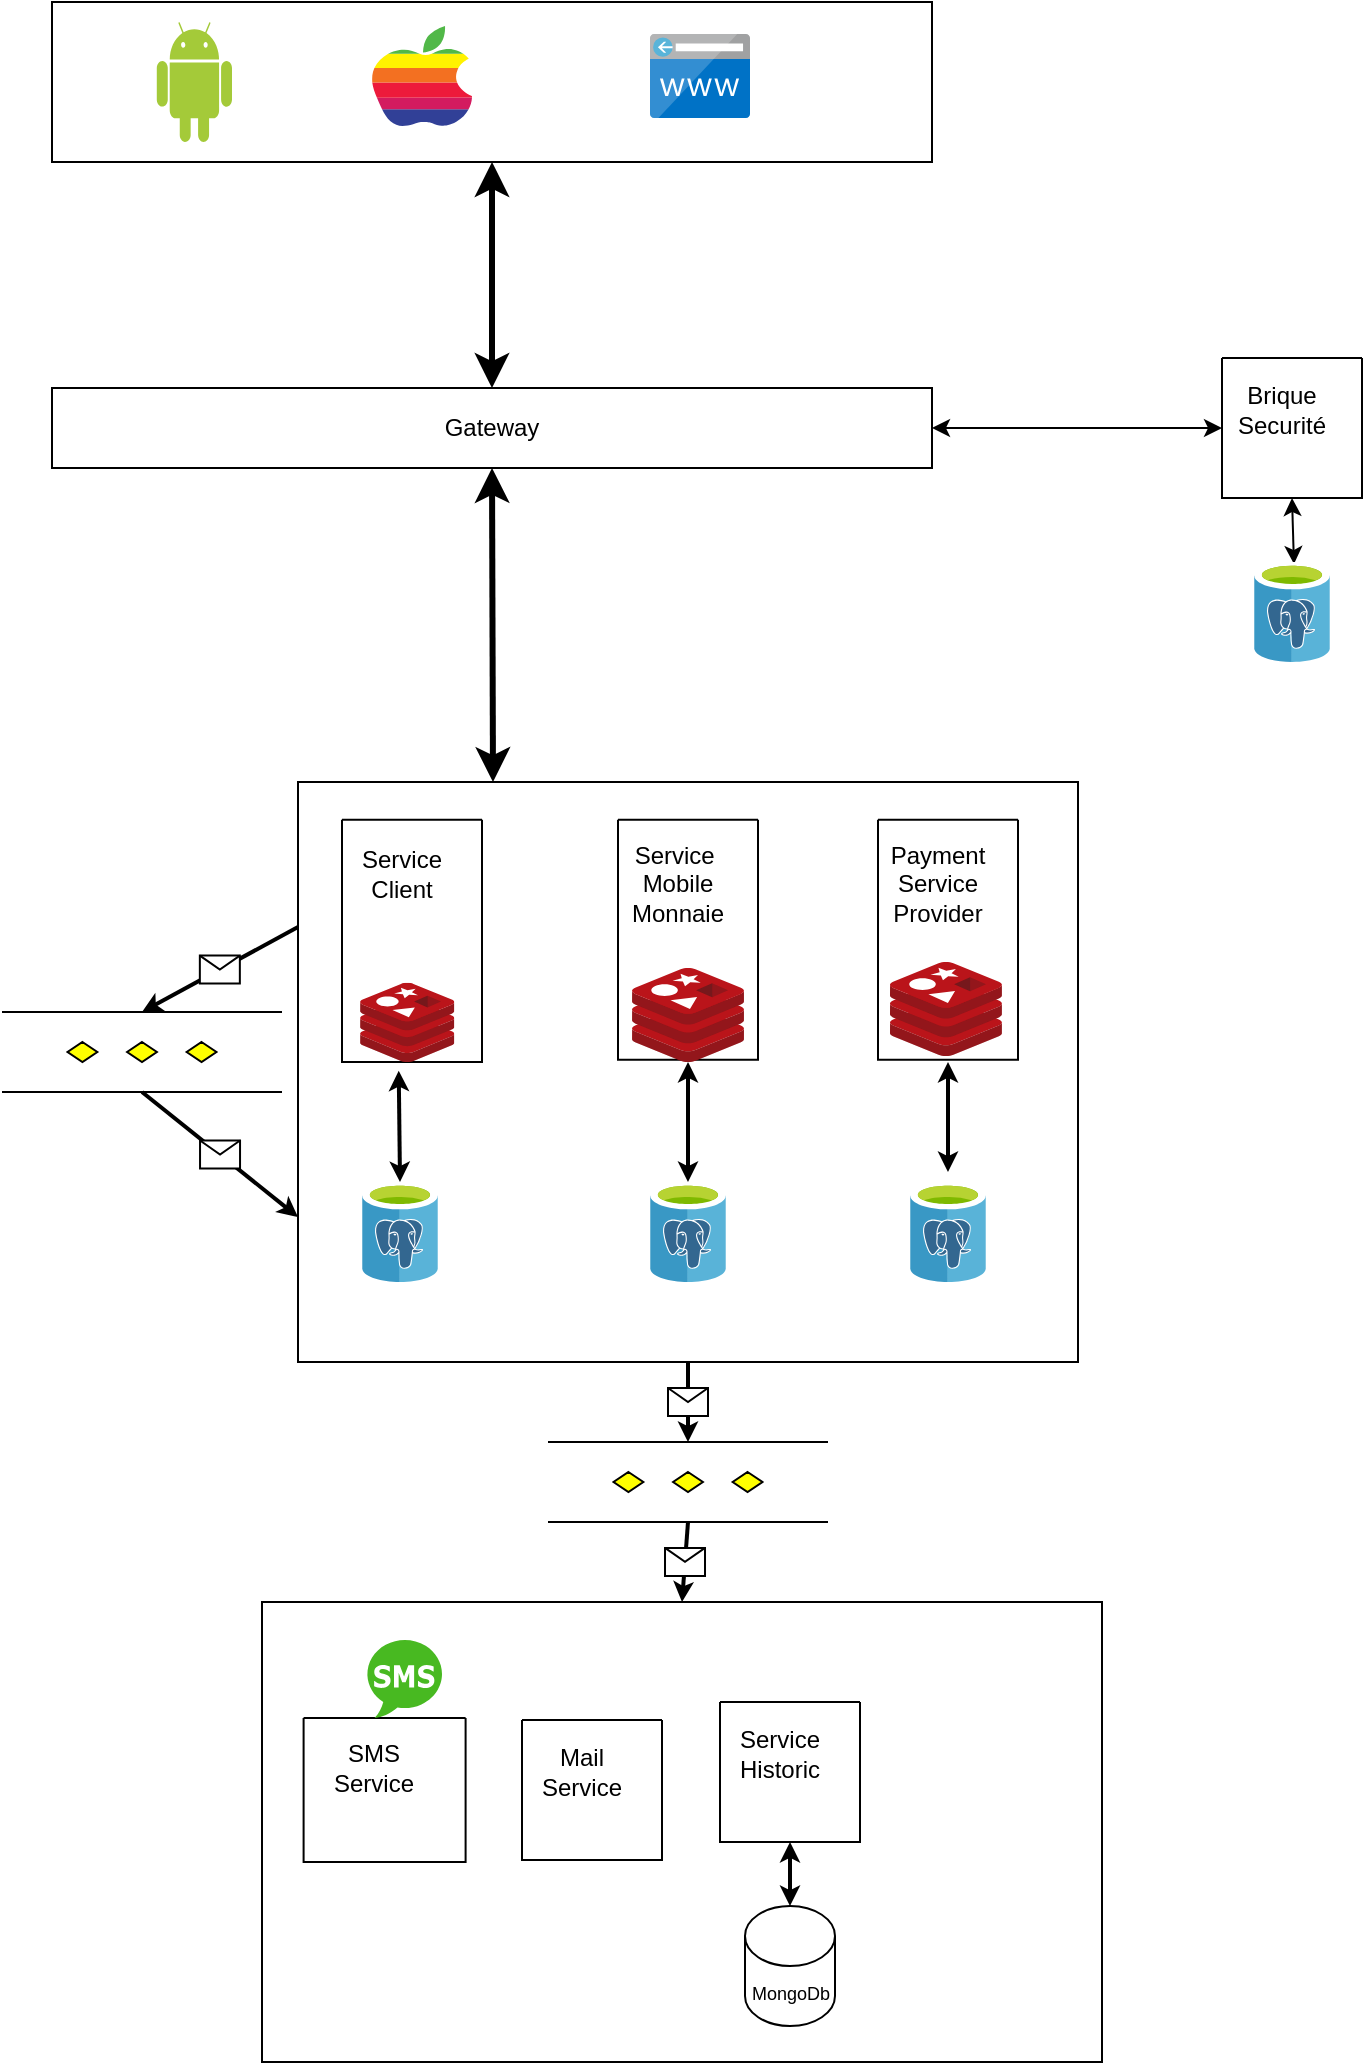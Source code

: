 <mxfile version="14.6.6" type="github">
  <diagram id="ayAXbetKZfTn56K7Ly4m" name="Page-1">
    <mxGraphModel dx="1422" dy="762" grid="1" gridSize="10" guides="1" tooltips="1" connect="1" arrows="1" fold="1" page="1" pageScale="1" pageWidth="827" pageHeight="1169" math="0" shadow="0">
      <root>
        <mxCell id="0" />
        <mxCell id="1" parent="0" />
        <mxCell id="Q5VdDlsGaHXyvONEkWbe-1" value="" style="rounded=0;whiteSpace=wrap;html=1;" parent="1" vertex="1">
          <mxGeometry x="55" y="40" width="440" height="80" as="geometry" />
        </mxCell>
        <mxCell id="Q5VdDlsGaHXyvONEkWbe-7" value="Gateway" style="rounded=0;whiteSpace=wrap;html=1;" parent="1" vertex="1">
          <mxGeometry x="55" y="233" width="440" height="40" as="geometry" />
        </mxCell>
        <mxCell id="Q5VdDlsGaHXyvONEkWbe-10" value="" style="endArrow=classic;startArrow=classic;html=1;shadow=0;strokeColor=#000000;entryX=0.5;entryY=1;entryDx=0;entryDy=0;exitX=0.25;exitY=0;exitDx=0;exitDy=0;endSize=8;startSize=8;strokeWidth=3;" parent="1" source="Q5VdDlsGaHXyvONEkWbe-3" target="Q5VdDlsGaHXyvONEkWbe-7" edge="1">
          <mxGeometry width="50" height="50" relative="1" as="geometry">
            <mxPoint x="430" y="300" as="sourcePoint" />
            <mxPoint x="440" y="370" as="targetPoint" />
          </mxGeometry>
        </mxCell>
        <mxCell id="Q5VdDlsGaHXyvONEkWbe-11" value="" style="endArrow=classic;startArrow=classic;html=1;shadow=0;startSize=8;endSize=8;strokeColor=#000000;strokeWidth=3;exitX=0.5;exitY=0;exitDx=0;exitDy=0;entryX=0.5;entryY=1;entryDx=0;entryDy=0;" parent="1" source="Q5VdDlsGaHXyvONEkWbe-7" target="Q5VdDlsGaHXyvONEkWbe-1" edge="1">
          <mxGeometry width="50" height="50" relative="1" as="geometry">
            <mxPoint x="379" y="170" as="sourcePoint" />
            <mxPoint x="429" y="120" as="targetPoint" />
          </mxGeometry>
        </mxCell>
        <mxCell id="Q5VdDlsGaHXyvONEkWbe-55" value="" style="verticalLabelPosition=bottom;verticalAlign=top;html=1;shape=mxgraph.flowchart.parallel_mode;pointerEvents=1" parent="1" vertex="1">
          <mxGeometry x="303" y="760" width="140" height="40" as="geometry" />
        </mxCell>
        <mxCell id="Q5VdDlsGaHXyvONEkWbe-56" value="" style="endArrow=classic;html=1;shadow=0;startSize=4;endSize=4;strokeColor=#000000;strokeWidth=2;exitX=0.5;exitY=1;exitDx=0;exitDy=0;entryX=0.5;entryY=0;entryDx=0;entryDy=0;entryPerimeter=0;" parent="1" source="Q5VdDlsGaHXyvONEkWbe-3" target="Q5VdDlsGaHXyvONEkWbe-55" edge="1">
          <mxGeometry relative="1" as="geometry">
            <mxPoint x="360" y="650" as="sourcePoint" />
            <mxPoint x="460" y="650" as="targetPoint" />
          </mxGeometry>
        </mxCell>
        <mxCell id="Q5VdDlsGaHXyvONEkWbe-57" value="" style="shape=message;html=1;outlineConnect=0;" parent="Q5VdDlsGaHXyvONEkWbe-56" vertex="1">
          <mxGeometry width="20" height="14" relative="1" as="geometry">
            <mxPoint x="-10" y="-7" as="offset" />
          </mxGeometry>
        </mxCell>
        <mxCell id="Q5VdDlsGaHXyvONEkWbe-58" value="" style="endArrow=classic;html=1;shadow=0;startSize=4;endSize=4;strokeColor=#000000;strokeWidth=2;exitX=0.5;exitY=1;exitDx=0;exitDy=0;exitPerimeter=0;entryX=0.5;entryY=0;entryDx=0;entryDy=0;" parent="1" source="Q5VdDlsGaHXyvONEkWbe-55" target="Q5VdDlsGaHXyvONEkWbe-51" edge="1">
          <mxGeometry relative="1" as="geometry">
            <mxPoint x="360" y="750" as="sourcePoint" />
            <mxPoint x="460" y="750" as="targetPoint" />
          </mxGeometry>
        </mxCell>
        <mxCell id="Q5VdDlsGaHXyvONEkWbe-59" value="" style="shape=message;html=1;outlineConnect=0;" parent="Q5VdDlsGaHXyvONEkWbe-58" vertex="1">
          <mxGeometry width="20" height="14" relative="1" as="geometry">
            <mxPoint x="-10" y="-7" as="offset" />
          </mxGeometry>
        </mxCell>
        <mxCell id="pgtfqBvZf05g2Nl97JM0-1" value="" style="swimlane;startSize=0;" vertex="1" parent="1">
          <mxGeometry x="640" y="218" width="70" height="70" as="geometry" />
        </mxCell>
        <mxCell id="pgtfqBvZf05g2Nl97JM0-2" value="Brique Securité" style="text;html=1;strokeColor=none;fillColor=none;align=center;verticalAlign=middle;whiteSpace=wrap;rounded=0;" vertex="1" parent="pgtfqBvZf05g2Nl97JM0-1">
          <mxGeometry x="10" y="15.77" width="40" height="20" as="geometry" />
        </mxCell>
        <mxCell id="pgtfqBvZf05g2Nl97JM0-4" value="" style="endArrow=classic;startArrow=classic;html=1;entryX=0.5;entryY=1;entryDx=0;entryDy=0;exitX=0.526;exitY=0.02;exitDx=0;exitDy=0;exitPerimeter=0;" edge="1" parent="1" source="pgtfqBvZf05g2Nl97JM0-14" target="pgtfqBvZf05g2Nl97JM0-1">
          <mxGeometry width="50" height="50" relative="1" as="geometry">
            <mxPoint x="675" y="410" as="sourcePoint" />
            <mxPoint x="440" y="330" as="targetPoint" />
          </mxGeometry>
        </mxCell>
        <mxCell id="pgtfqBvZf05g2Nl97JM0-5" value="" style="endArrow=classic;startArrow=classic;html=1;entryX=1;entryY=0.5;entryDx=0;entryDy=0;exitX=0;exitY=0.5;exitDx=0;exitDy=0;" edge="1" parent="1" source="pgtfqBvZf05g2Nl97JM0-1" target="Q5VdDlsGaHXyvONEkWbe-7">
          <mxGeometry width="50" height="50" relative="1" as="geometry">
            <mxPoint x="390" y="380" as="sourcePoint" />
            <mxPoint x="440" y="330" as="targetPoint" />
          </mxGeometry>
        </mxCell>
        <mxCell id="pgtfqBvZf05g2Nl97JM0-14" value="" style="aspect=fixed;html=1;points=[];align=center;image;fontSize=12;image=img/lib/mscae/Azure_Database_for_PostgreSQL_servers.svg;" vertex="1" parent="1">
          <mxGeometry x="656" y="320" width="38" height="50" as="geometry" />
        </mxCell>
        <mxCell id="pgtfqBvZf05g2Nl97JM0-15" value="" style="dashed=0;outlineConnect=0;html=1;align=center;labelPosition=center;verticalLabelPosition=bottom;verticalAlign=top;shape=mxgraph.weblogos.android;fillColor=#A4CA39;strokeColor=none" vertex="1" parent="1">
          <mxGeometry x="107.4" y="50" width="37.6" height="60" as="geometry" />
        </mxCell>
        <mxCell id="pgtfqBvZf05g2Nl97JM0-16" value="" style="dashed=0;outlineConnect=0;html=1;align=center;labelPosition=center;verticalLabelPosition=bottom;verticalAlign=top;shape=mxgraph.weblogos.apple_classic" vertex="1" parent="1">
          <mxGeometry x="215" y="52" width="50" height="50" as="geometry" />
        </mxCell>
        <mxCell id="pgtfqBvZf05g2Nl97JM0-18" value="" style="aspect=fixed;html=1;points=[];align=center;image;fontSize=12;image=img/lib/mscae/CustomDomain.svg;" vertex="1" parent="1">
          <mxGeometry x="354" y="56" width="50" height="42" as="geometry" />
        </mxCell>
        <mxCell id="pgtfqBvZf05g2Nl97JM0-20" value="" style="group" vertex="1" connectable="0" parent="1">
          <mxGeometry x="30" y="430" width="538" height="290" as="geometry" />
        </mxCell>
        <mxCell id="Q5VdDlsGaHXyvONEkWbe-42" value="" style="group" parent="pgtfqBvZf05g2Nl97JM0-20" vertex="1" connectable="0">
          <mxGeometry x="148" width="390" height="290" as="geometry" />
        </mxCell>
        <mxCell id="Q5VdDlsGaHXyvONEkWbe-29" value="" style="group" parent="Q5VdDlsGaHXyvONEkWbe-42" vertex="1" connectable="0">
          <mxGeometry width="390" height="290" as="geometry" />
        </mxCell>
        <mxCell id="Q5VdDlsGaHXyvONEkWbe-3" value="" style="rounded=0;whiteSpace=wrap;html=1;" parent="Q5VdDlsGaHXyvONEkWbe-29" vertex="1">
          <mxGeometry width="390" height="290" as="geometry" />
        </mxCell>
        <mxCell id="Q5VdDlsGaHXyvONEkWbe-41" value="" style="endArrow=classic;startArrow=classic;html=1;shadow=0;startSize=4;endSize=4;strokeColor=#000000;strokeWidth=2;entryX=0.5;entryY=-0.1;entryDx=0;entryDy=0;entryPerimeter=0;exitX=0.5;exitY=1;exitDx=0;exitDy=0;" parent="Q5VdDlsGaHXyvONEkWbe-29" target="pgtfqBvZf05g2Nl97JM0-12" edge="1">
          <mxGeometry width="50" height="50" relative="1" as="geometry">
            <mxPoint x="325" y="140" as="sourcePoint" />
            <mxPoint x="326" y="200" as="targetPoint" />
          </mxGeometry>
        </mxCell>
        <mxCell id="Q5VdDlsGaHXyvONEkWbe-17" value="" style="group" parent="Q5VdDlsGaHXyvONEkWbe-29" vertex="1" connectable="0">
          <mxGeometry x="22" y="18.85" width="70" height="121.15" as="geometry" />
        </mxCell>
        <mxCell id="Q5VdDlsGaHXyvONEkWbe-18" value="" style="swimlane;startSize=0;" parent="Q5VdDlsGaHXyvONEkWbe-17" vertex="1">
          <mxGeometry width="70" height="121.15" as="geometry" />
        </mxCell>
        <mxCell id="pgtfqBvZf05g2Nl97JM0-6" value="" style="aspect=fixed;html=1;points=[];align=center;image;fontSize=12;image=img/lib/mscae/Cache_Redis_Product.svg;" vertex="1" parent="Q5VdDlsGaHXyvONEkWbe-18">
          <mxGeometry x="9.05" y="81.586" width="47.098" height="39.564" as="geometry" />
        </mxCell>
        <mxCell id="Q5VdDlsGaHXyvONEkWbe-20" value="Service Client" style="text;html=1;strokeColor=none;fillColor=none;align=center;verticalAlign=middle;whiteSpace=wrap;rounded=0;" parent="Q5VdDlsGaHXyvONEkWbe-17" vertex="1">
          <mxGeometry x="10" y="20.397" width="40" height="13.598" as="geometry" />
        </mxCell>
        <mxCell id="pgtfqBvZf05g2Nl97JM0-9" value="" style="group" vertex="1" connectable="0" parent="Q5VdDlsGaHXyvONEkWbe-29">
          <mxGeometry x="160" y="18.85" width="70" height="121.15" as="geometry" />
        </mxCell>
        <mxCell id="Q5VdDlsGaHXyvONEkWbe-21" value="" style="group" parent="pgtfqBvZf05g2Nl97JM0-9" vertex="1" connectable="0">
          <mxGeometry width="70" height="121.15" as="geometry" />
        </mxCell>
        <mxCell id="Q5VdDlsGaHXyvONEkWbe-22" value="" style="swimlane;startSize=0;" parent="Q5VdDlsGaHXyvONEkWbe-21" vertex="1">
          <mxGeometry width="70" height="120" as="geometry" />
        </mxCell>
        <mxCell id="Q5VdDlsGaHXyvONEkWbe-24" value="Service&amp;nbsp; Mobile Monnaie" style="text;html=1;strokeColor=none;fillColor=none;align=center;verticalAlign=middle;whiteSpace=wrap;rounded=0;" parent="Q5VdDlsGaHXyvONEkWbe-21" vertex="1">
          <mxGeometry x="10" y="24.23" width="40" height="16.153" as="geometry" />
        </mxCell>
        <mxCell id="pgtfqBvZf05g2Nl97JM0-8" value="" style="aspect=fixed;html=1;points=[];align=center;image;fontSize=12;image=img/lib/mscae/Cache_Redis_Product.svg;" vertex="1" parent="pgtfqBvZf05g2Nl97JM0-9">
          <mxGeometry x="7.03" y="74.15" width="55.95" height="47" as="geometry" />
        </mxCell>
        <mxCell id="pgtfqBvZf05g2Nl97JM0-10" value="" style="group" vertex="1" connectable="0" parent="Q5VdDlsGaHXyvONEkWbe-29">
          <mxGeometry x="290" y="18.85" width="70" height="121.15" as="geometry" />
        </mxCell>
        <mxCell id="Q5VdDlsGaHXyvONEkWbe-25" value="" style="group" parent="pgtfqBvZf05g2Nl97JM0-10" vertex="1" connectable="0">
          <mxGeometry width="70" height="121.15" as="geometry" />
        </mxCell>
        <mxCell id="Q5VdDlsGaHXyvONEkWbe-26" value="" style="swimlane;startSize=0;" parent="Q5VdDlsGaHXyvONEkWbe-25" vertex="1">
          <mxGeometry width="70" height="120" as="geometry" />
        </mxCell>
        <mxCell id="Q5VdDlsGaHXyvONEkWbe-28" value="Payment Service Provider" style="text;html=1;strokeColor=none;fillColor=none;align=center;verticalAlign=middle;whiteSpace=wrap;rounded=0;" parent="Q5VdDlsGaHXyvONEkWbe-25" vertex="1">
          <mxGeometry x="10" y="24.23" width="40" height="16.153" as="geometry" />
        </mxCell>
        <mxCell id="pgtfqBvZf05g2Nl97JM0-7" value="" style="aspect=fixed;html=1;points=[];align=center;image;fontSize=12;image=img/lib/mscae/Cache_Redis_Product.svg;" vertex="1" parent="pgtfqBvZf05g2Nl97JM0-10">
          <mxGeometry x="6" y="71.15" width="55.95" height="47" as="geometry" />
        </mxCell>
        <mxCell id="pgtfqBvZf05g2Nl97JM0-11" value="" style="aspect=fixed;html=1;points=[];align=center;image;fontSize=12;image=img/lib/mscae/Azure_Database_for_PostgreSQL_servers.svg;" vertex="1" parent="Q5VdDlsGaHXyvONEkWbe-29">
          <mxGeometry x="32" y="200" width="38" height="50" as="geometry" />
        </mxCell>
        <mxCell id="pgtfqBvZf05g2Nl97JM0-13" value="" style="aspect=fixed;html=1;points=[];align=center;image;fontSize=12;image=img/lib/mscae/Azure_Database_for_PostgreSQL_servers.svg;" vertex="1" parent="Q5VdDlsGaHXyvONEkWbe-29">
          <mxGeometry x="176" y="200" width="38" height="50" as="geometry" />
        </mxCell>
        <mxCell id="pgtfqBvZf05g2Nl97JM0-12" value="" style="aspect=fixed;html=1;points=[];align=center;image;fontSize=12;image=img/lib/mscae/Azure_Database_for_PostgreSQL_servers.svg;" vertex="1" parent="Q5VdDlsGaHXyvONEkWbe-29">
          <mxGeometry x="306" y="200" width="38" height="50" as="geometry" />
        </mxCell>
        <mxCell id="Q5VdDlsGaHXyvONEkWbe-40" value="" style="endArrow=classic;startArrow=classic;html=1;shadow=0;startSize=4;endSize=4;strokeColor=#000000;strokeWidth=2;exitX=0.5;exitY=1;exitDx=0;exitDy=0;" parent="Q5VdDlsGaHXyvONEkWbe-42" edge="1">
          <mxGeometry width="50" height="50" relative="1" as="geometry">
            <mxPoint x="195" y="140" as="sourcePoint" />
            <mxPoint x="195" y="200" as="targetPoint" />
          </mxGeometry>
        </mxCell>
        <mxCell id="Q5VdDlsGaHXyvONEkWbe-39" value="" style="endArrow=classic;startArrow=classic;html=1;shadow=0;startSize=4;endSize=4;strokeColor=#000000;strokeWidth=2;exitX=0.41;exitY=1.111;exitDx=0;exitDy=0;exitPerimeter=0;entryX=0.5;entryY=0;entryDx=0;entryDy=0;entryPerimeter=0;" parent="Q5VdDlsGaHXyvONEkWbe-42" source="pgtfqBvZf05g2Nl97JM0-6" edge="1">
          <mxGeometry width="50" height="50" relative="1" as="geometry">
            <mxPoint x="55" y="170" as="sourcePoint" />
            <mxPoint x="51" y="200" as="targetPoint" />
          </mxGeometry>
        </mxCell>
        <mxCell id="pgtfqBvZf05g2Nl97JM0-19" value="" style="group" vertex="1" connectable="0" parent="pgtfqBvZf05g2Nl97JM0-20">
          <mxGeometry y="115" width="140" height="40" as="geometry" />
        </mxCell>
        <mxCell id="Q5VdDlsGaHXyvONEkWbe-30" value="" style="verticalLabelPosition=bottom;verticalAlign=top;html=1;shape=mxgraph.flowchart.parallel_mode;pointerEvents=1" parent="pgtfqBvZf05g2Nl97JM0-19" vertex="1">
          <mxGeometry width="140" height="40" as="geometry" />
        </mxCell>
        <mxCell id="Q5VdDlsGaHXyvONEkWbe-32" value="" style="endArrow=classic;html=1;shadow=0;startSize=4;endSize=4;strokeColor=#000000;strokeWidth=2;exitX=0.5;exitY=1;exitDx=0;exitDy=0;exitPerimeter=0;entryX=0;entryY=0.75;entryDx=0;entryDy=0;" parent="pgtfqBvZf05g2Nl97JM0-20" source="Q5VdDlsGaHXyvONEkWbe-30" target="Q5VdDlsGaHXyvONEkWbe-3" edge="1">
          <mxGeometry relative="1" as="geometry">
            <mxPoint x="110" y="410" as="sourcePoint" />
            <mxPoint x="210" y="410" as="targetPoint" />
          </mxGeometry>
        </mxCell>
        <mxCell id="Q5VdDlsGaHXyvONEkWbe-33" value="" style="shape=message;html=1;outlineConnect=0;" parent="Q5VdDlsGaHXyvONEkWbe-32" vertex="1">
          <mxGeometry width="20" height="14" relative="1" as="geometry">
            <mxPoint x="-10" y="-7" as="offset" />
          </mxGeometry>
        </mxCell>
        <mxCell id="Q5VdDlsGaHXyvONEkWbe-34" value="" style="endArrow=classic;html=1;shadow=0;startSize=4;endSize=4;strokeColor=#000000;strokeWidth=2;exitX=0;exitY=0.25;exitDx=0;exitDy=0;entryX=0.5;entryY=0;entryDx=0;entryDy=0;entryPerimeter=0;" parent="pgtfqBvZf05g2Nl97JM0-20" source="Q5VdDlsGaHXyvONEkWbe-3" target="Q5VdDlsGaHXyvONEkWbe-30" edge="1">
          <mxGeometry relative="1" as="geometry">
            <mxPoint x="360" y="390" as="sourcePoint" />
            <mxPoint x="150" y="320" as="targetPoint" />
          </mxGeometry>
        </mxCell>
        <mxCell id="Q5VdDlsGaHXyvONEkWbe-35" value="" style="shape=message;html=1;outlineConnect=0;" parent="Q5VdDlsGaHXyvONEkWbe-34" vertex="1">
          <mxGeometry width="20" height="14" relative="1" as="geometry">
            <mxPoint x="-10" y="-7" as="offset" />
          </mxGeometry>
        </mxCell>
        <mxCell id="pgtfqBvZf05g2Nl97JM0-21" value="" style="group" vertex="1" connectable="0" parent="1">
          <mxGeometry x="160" y="840" width="420" height="230" as="geometry" />
        </mxCell>
        <mxCell id="Q5VdDlsGaHXyvONEkWbe-51" value="" style="rounded=0;whiteSpace=wrap;html=1;" parent="pgtfqBvZf05g2Nl97JM0-21" vertex="1">
          <mxGeometry width="420" height="230" as="geometry" />
        </mxCell>
        <mxCell id="Q5VdDlsGaHXyvONEkWbe-53" value="" style="group" parent="pgtfqBvZf05g2Nl97JM0-21" vertex="1" connectable="0">
          <mxGeometry x="20.8" y="58" width="81" height="72" as="geometry" />
        </mxCell>
        <mxCell id="Q5VdDlsGaHXyvONEkWbe-43" value="" style="swimlane;startSize=0;" parent="Q5VdDlsGaHXyvONEkWbe-53" vertex="1">
          <mxGeometry width="81" height="72" as="geometry" />
        </mxCell>
        <mxCell id="Q5VdDlsGaHXyvONEkWbe-46" value="SMS Service" style="text;html=1;strokeColor=none;fillColor=none;align=center;verticalAlign=middle;whiteSpace=wrap;rounded=0;" parent="Q5VdDlsGaHXyvONEkWbe-53" vertex="1">
          <mxGeometry x="15" y="18.947" width="40" height="12.632" as="geometry" />
        </mxCell>
        <mxCell id="Q5VdDlsGaHXyvONEkWbe-47" value="" style="swimlane;startSize=0;" parent="pgtfqBvZf05g2Nl97JM0-21" vertex="1">
          <mxGeometry x="130" y="59" width="70" height="70" as="geometry" />
        </mxCell>
        <mxCell id="Q5VdDlsGaHXyvONEkWbe-48" value="Mail Service" style="text;html=1;strokeColor=none;fillColor=none;align=center;verticalAlign=middle;whiteSpace=wrap;rounded=0;" parent="Q5VdDlsGaHXyvONEkWbe-47" vertex="1">
          <mxGeometry x="10" y="15.77" width="40" height="20" as="geometry" />
        </mxCell>
        <mxCell id="Q5VdDlsGaHXyvONEkWbe-60" value="" style="swimlane;startSize=0;" parent="pgtfqBvZf05g2Nl97JM0-21" vertex="1">
          <mxGeometry x="229" y="50" width="70" height="70" as="geometry" />
        </mxCell>
        <mxCell id="Q5VdDlsGaHXyvONEkWbe-61" value="Service Historic" style="text;html=1;strokeColor=none;fillColor=none;align=center;verticalAlign=middle;whiteSpace=wrap;rounded=0;" parent="Q5VdDlsGaHXyvONEkWbe-60" vertex="1">
          <mxGeometry x="10" y="15.77" width="40" height="20" as="geometry" />
        </mxCell>
        <mxCell id="Q5VdDlsGaHXyvONEkWbe-62" value="&lt;font style=&quot;font-size: 9px&quot;&gt;MongoDb&lt;/font&gt;" style="shape=cylinder3;whiteSpace=wrap;html=1;boundedLbl=1;backgroundOutline=1;size=15;" parent="pgtfqBvZf05g2Nl97JM0-21" vertex="1">
          <mxGeometry x="241.5" y="152" width="45" height="60" as="geometry" />
        </mxCell>
        <mxCell id="Q5VdDlsGaHXyvONEkWbe-63" value="" style="endArrow=classic;startArrow=classic;html=1;shadow=0;startSize=4;endSize=4;strokeColor=#000000;strokeWidth=2;entryX=0.5;entryY=1;entryDx=0;entryDy=0;exitX=0.5;exitY=0;exitDx=0;exitDy=0;exitPerimeter=0;" parent="pgtfqBvZf05g2Nl97JM0-21" source="Q5VdDlsGaHXyvONEkWbe-62" target="Q5VdDlsGaHXyvONEkWbe-60" edge="1">
          <mxGeometry width="50" height="50" relative="1" as="geometry">
            <mxPoint x="260" y="152" as="sourcePoint" />
            <mxPoint x="310" y="102" as="targetPoint" />
          </mxGeometry>
        </mxCell>
        <mxCell id="pgtfqBvZf05g2Nl97JM0-17" value="" style="dashed=0;outlineConnect=0;html=1;align=center;labelPosition=center;verticalLabelPosition=bottom;verticalAlign=top;shape=mxgraph.weblogos.sms;fillColor=#48B921;strokeColor=none" vertex="1" parent="pgtfqBvZf05g2Nl97JM0-21">
          <mxGeometry x="52.6" y="18" width="37.4" height="40" as="geometry" />
        </mxCell>
      </root>
    </mxGraphModel>
  </diagram>
</mxfile>
